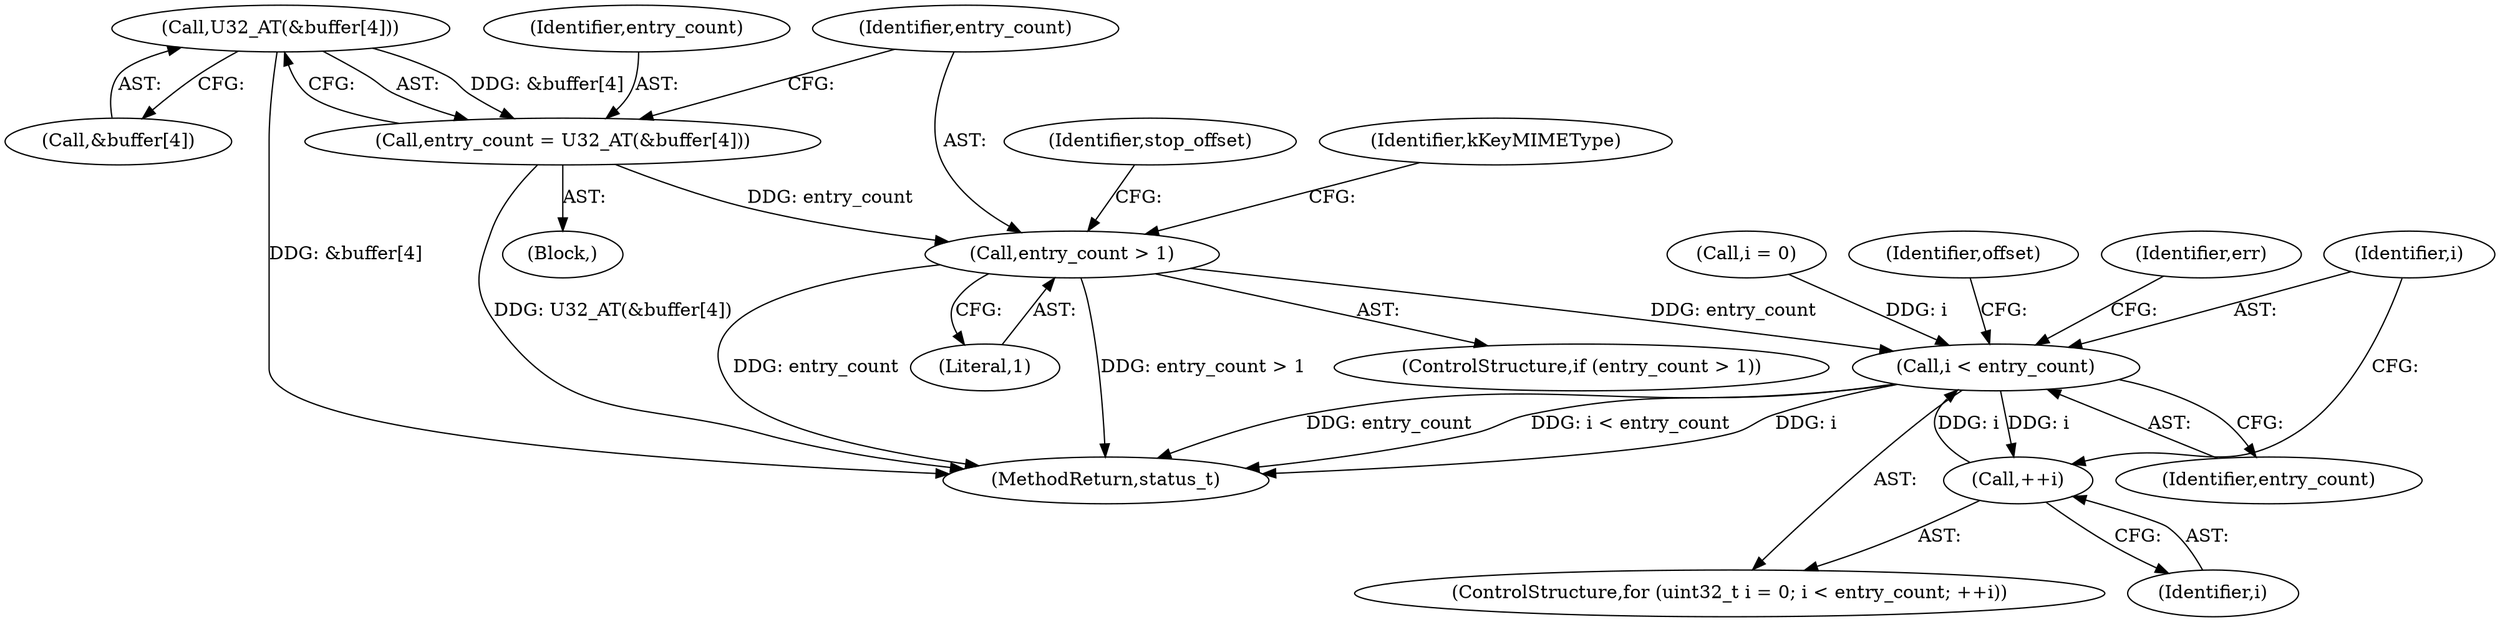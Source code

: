digraph "0_Android_463a6f807e187828442949d1924e143cf07778c6@array" {
"1001407" [label="(Call,U32_AT(&buffer[4]))"];
"1001405" [label="(Call,entry_count = U32_AT(&buffer[4]))"];
"1001413" [label="(Call,entry_count > 1)"];
"1001460" [label="(Call,i < entry_count)"];
"1001463" [label="(Call,++i)"];
"1001407" [label="(Call,U32_AT(&buffer[4]))"];
"1001463" [label="(Call,++i)"];
"1001367" [label="(Block,)"];
"1001462" [label="(Identifier,entry_count)"];
"1001420" [label="(Identifier,kKeyMIMEType)"];
"1001457" [label="(Call,i = 0)"];
"1001406" [label="(Identifier,entry_count)"];
"1001414" [label="(Identifier,entry_count)"];
"1001408" [label="(Call,&buffer[4])"];
"1001464" [label="(Identifier,i)"];
"1001412" [label="(ControlStructure,if (entry_count > 1))"];
"1001444" [label="(Identifier,stop_offset)"];
"1001461" [label="(Identifier,i)"];
"1001413" [label="(Call,entry_count > 1)"];
"1001484" [label="(Identifier,offset)"];
"1001405" [label="(Call,entry_count = U32_AT(&buffer[4]))"];
"1002918" [label="(MethodReturn,status_t)"];
"1001455" [label="(ControlStructure,for (uint32_t i = 0; i < entry_count; ++i))"];
"1001415" [label="(Literal,1)"];
"1001460" [label="(Call,i < entry_count)"];
"1001468" [label="(Identifier,err)"];
"1001407" -> "1001405"  [label="AST: "];
"1001407" -> "1001408"  [label="CFG: "];
"1001408" -> "1001407"  [label="AST: "];
"1001405" -> "1001407"  [label="CFG: "];
"1001407" -> "1002918"  [label="DDG: &buffer[4]"];
"1001407" -> "1001405"  [label="DDG: &buffer[4]"];
"1001405" -> "1001367"  [label="AST: "];
"1001406" -> "1001405"  [label="AST: "];
"1001414" -> "1001405"  [label="CFG: "];
"1001405" -> "1002918"  [label="DDG: U32_AT(&buffer[4])"];
"1001405" -> "1001413"  [label="DDG: entry_count"];
"1001413" -> "1001412"  [label="AST: "];
"1001413" -> "1001415"  [label="CFG: "];
"1001414" -> "1001413"  [label="AST: "];
"1001415" -> "1001413"  [label="AST: "];
"1001420" -> "1001413"  [label="CFG: "];
"1001444" -> "1001413"  [label="CFG: "];
"1001413" -> "1002918"  [label="DDG: entry_count"];
"1001413" -> "1002918"  [label="DDG: entry_count > 1"];
"1001413" -> "1001460"  [label="DDG: entry_count"];
"1001460" -> "1001455"  [label="AST: "];
"1001460" -> "1001462"  [label="CFG: "];
"1001461" -> "1001460"  [label="AST: "];
"1001462" -> "1001460"  [label="AST: "];
"1001468" -> "1001460"  [label="CFG: "];
"1001484" -> "1001460"  [label="CFG: "];
"1001460" -> "1002918"  [label="DDG: entry_count"];
"1001460" -> "1002918"  [label="DDG: i < entry_count"];
"1001460" -> "1002918"  [label="DDG: i"];
"1001463" -> "1001460"  [label="DDG: i"];
"1001457" -> "1001460"  [label="DDG: i"];
"1001460" -> "1001463"  [label="DDG: i"];
"1001463" -> "1001455"  [label="AST: "];
"1001463" -> "1001464"  [label="CFG: "];
"1001464" -> "1001463"  [label="AST: "];
"1001461" -> "1001463"  [label="CFG: "];
}
